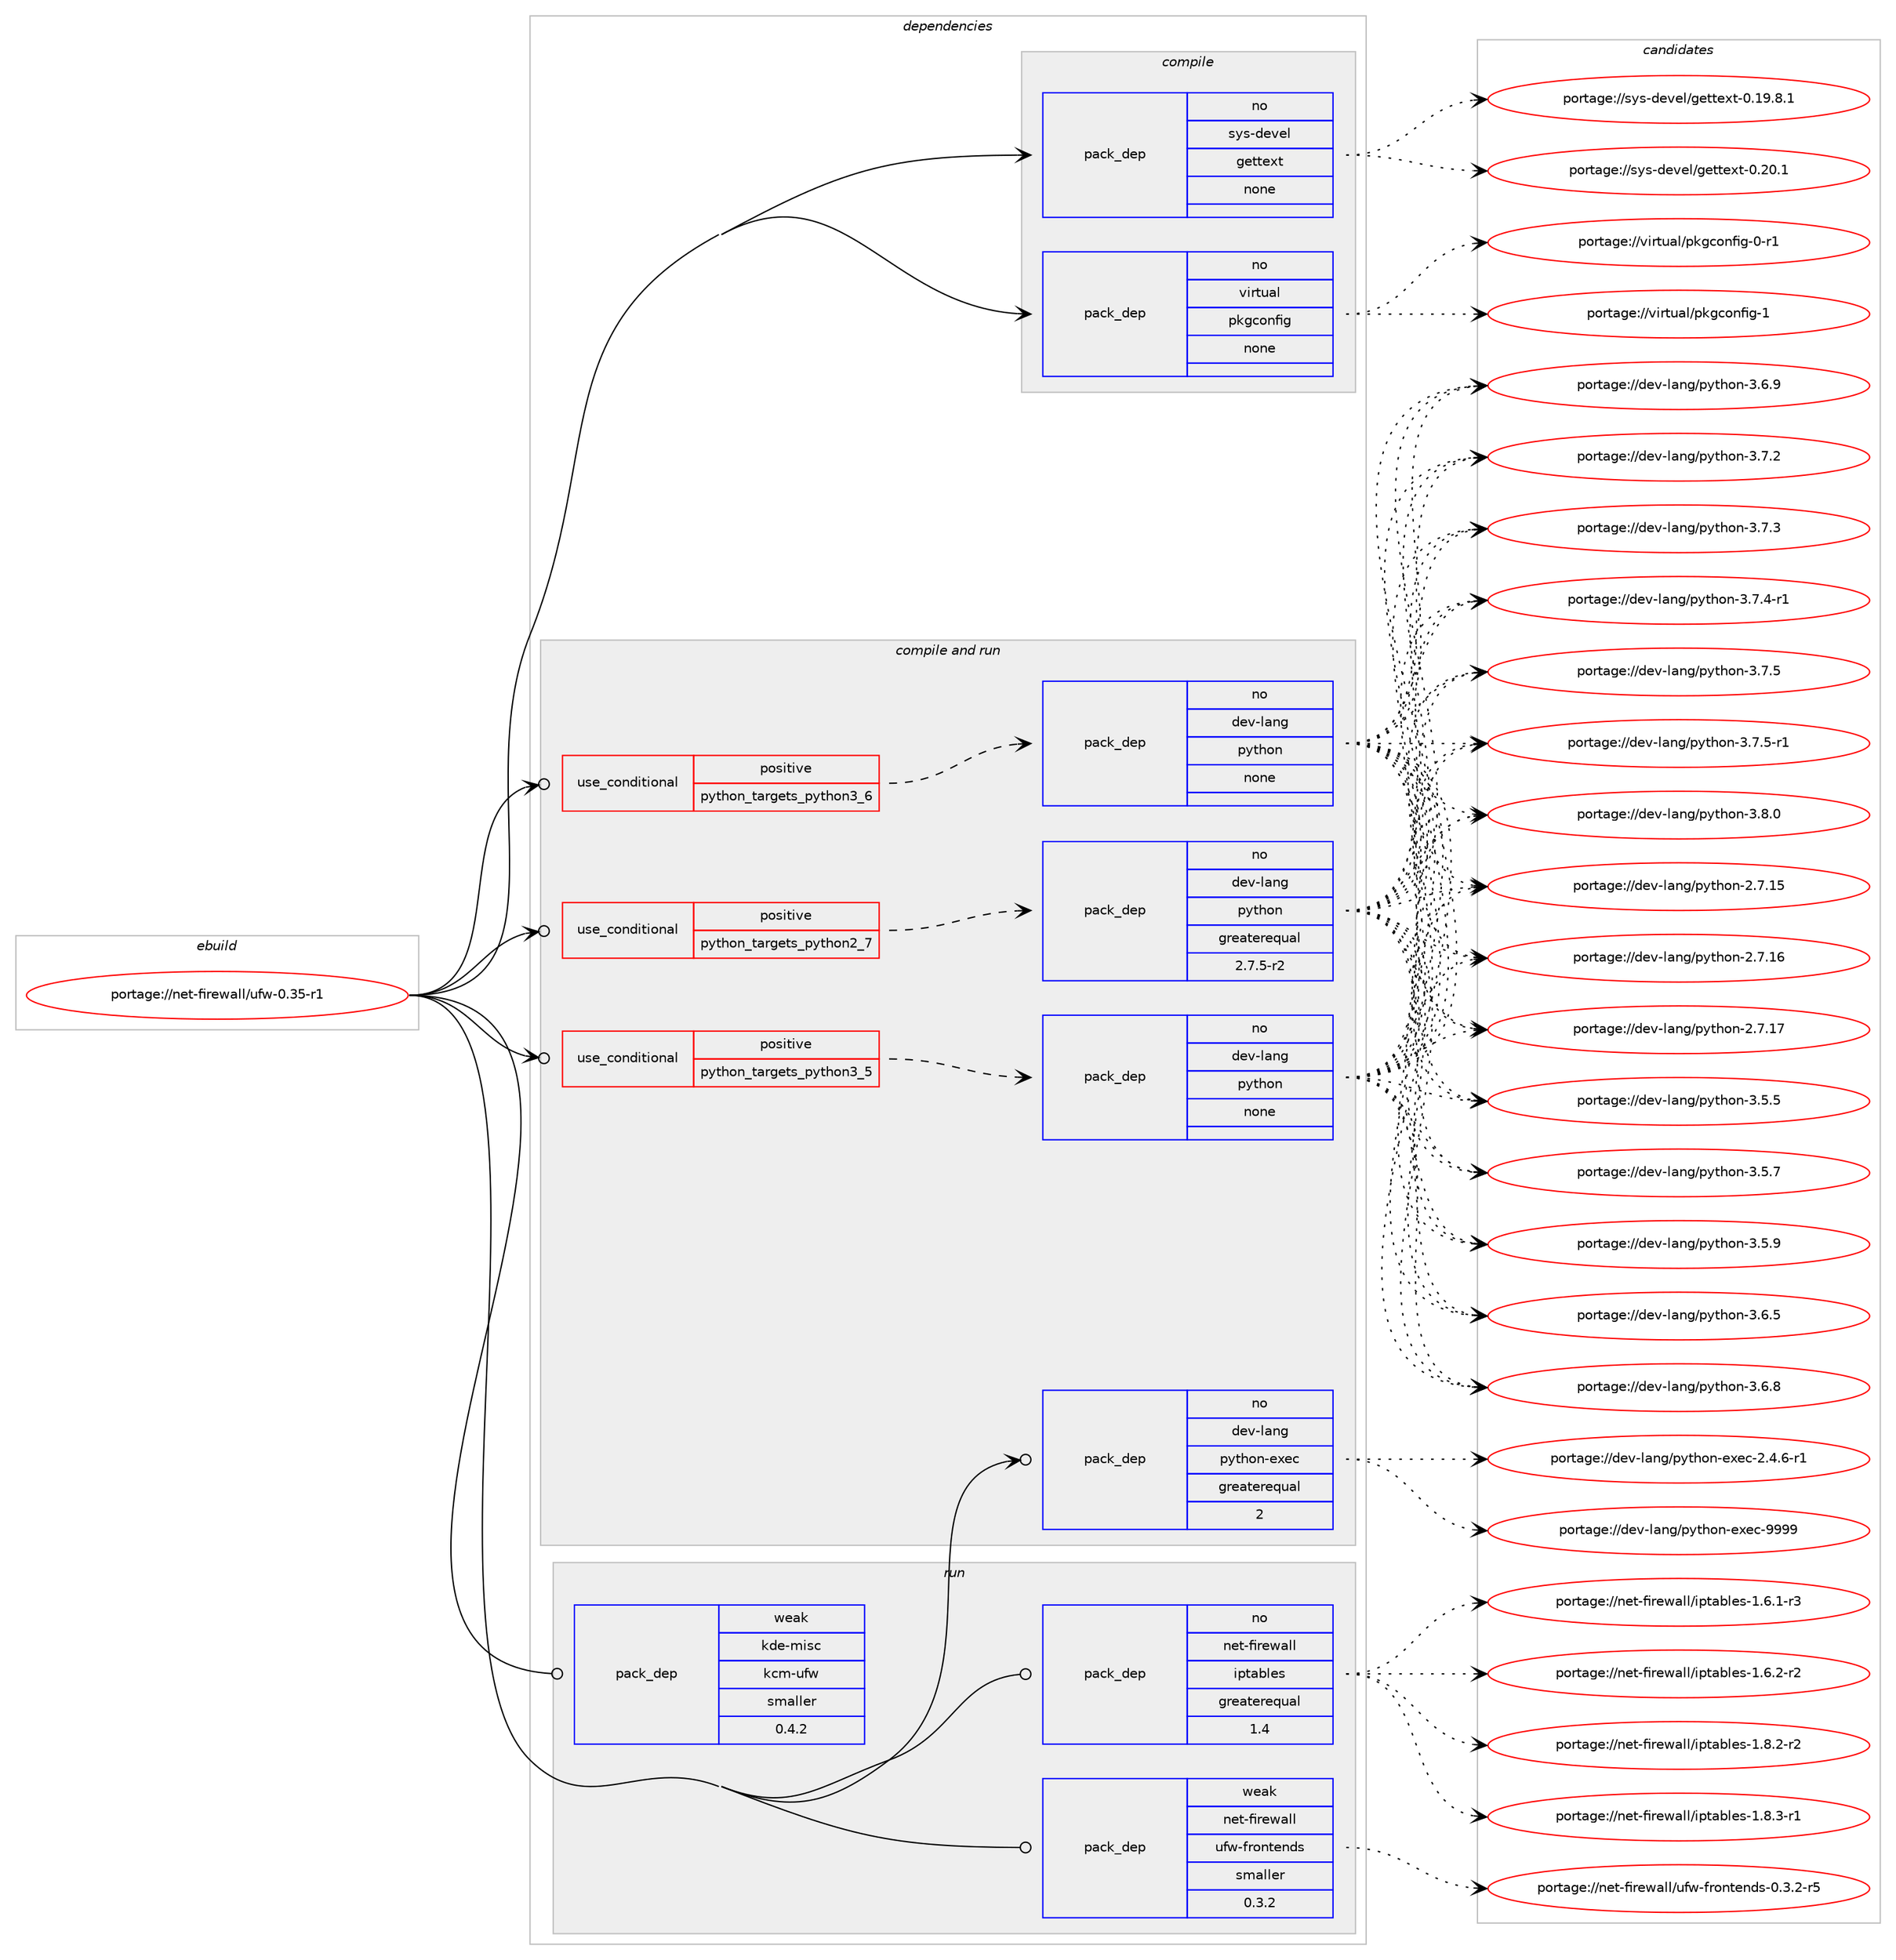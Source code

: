 digraph prolog {

# *************
# Graph options
# *************

newrank=true;
concentrate=true;
compound=true;
graph [rankdir=LR,fontname=Helvetica,fontsize=10,ranksep=1.5];#, ranksep=2.5, nodesep=0.2];
edge  [arrowhead=vee];
node  [fontname=Helvetica,fontsize=10];

# **********
# The ebuild
# **********

subgraph cluster_leftcol {
color=gray;
rank=same;
label=<<i>ebuild</i>>;
id [label="portage://net-firewall/ufw-0.35-r1", color=red, width=4, href="../net-firewall/ufw-0.35-r1.svg"];
}

# ****************
# The dependencies
# ****************

subgraph cluster_midcol {
color=gray;
label=<<i>dependencies</i>>;
subgraph cluster_compile {
fillcolor="#eeeeee";
style=filled;
label=<<i>compile</i>>;
subgraph pack258396 {
dependency352232 [label=<<TABLE BORDER="0" CELLBORDER="1" CELLSPACING="0" CELLPADDING="4" WIDTH="220"><TR><TD ROWSPAN="6" CELLPADDING="30">pack_dep</TD></TR><TR><TD WIDTH="110">no</TD></TR><TR><TD>sys-devel</TD></TR><TR><TD>gettext</TD></TR><TR><TD>none</TD></TR><TR><TD></TD></TR></TABLE>>, shape=none, color=blue];
}
id:e -> dependency352232:w [weight=20,style="solid",arrowhead="vee"];
subgraph pack258397 {
dependency352233 [label=<<TABLE BORDER="0" CELLBORDER="1" CELLSPACING="0" CELLPADDING="4" WIDTH="220"><TR><TD ROWSPAN="6" CELLPADDING="30">pack_dep</TD></TR><TR><TD WIDTH="110">no</TD></TR><TR><TD>virtual</TD></TR><TR><TD>pkgconfig</TD></TR><TR><TD>none</TD></TR><TR><TD></TD></TR></TABLE>>, shape=none, color=blue];
}
id:e -> dependency352233:w [weight=20,style="solid",arrowhead="vee"];
}
subgraph cluster_compileandrun {
fillcolor="#eeeeee";
style=filled;
label=<<i>compile and run</i>>;
subgraph cond88017 {
dependency352234 [label=<<TABLE BORDER="0" CELLBORDER="1" CELLSPACING="0" CELLPADDING="4"><TR><TD ROWSPAN="3" CELLPADDING="10">use_conditional</TD></TR><TR><TD>positive</TD></TR><TR><TD>python_targets_python2_7</TD></TR></TABLE>>, shape=none, color=red];
subgraph pack258398 {
dependency352235 [label=<<TABLE BORDER="0" CELLBORDER="1" CELLSPACING="0" CELLPADDING="4" WIDTH="220"><TR><TD ROWSPAN="6" CELLPADDING="30">pack_dep</TD></TR><TR><TD WIDTH="110">no</TD></TR><TR><TD>dev-lang</TD></TR><TR><TD>python</TD></TR><TR><TD>greaterequal</TD></TR><TR><TD>2.7.5-r2</TD></TR></TABLE>>, shape=none, color=blue];
}
dependency352234:e -> dependency352235:w [weight=20,style="dashed",arrowhead="vee"];
}
id:e -> dependency352234:w [weight=20,style="solid",arrowhead="odotvee"];
subgraph cond88018 {
dependency352236 [label=<<TABLE BORDER="0" CELLBORDER="1" CELLSPACING="0" CELLPADDING="4"><TR><TD ROWSPAN="3" CELLPADDING="10">use_conditional</TD></TR><TR><TD>positive</TD></TR><TR><TD>python_targets_python3_5</TD></TR></TABLE>>, shape=none, color=red];
subgraph pack258399 {
dependency352237 [label=<<TABLE BORDER="0" CELLBORDER="1" CELLSPACING="0" CELLPADDING="4" WIDTH="220"><TR><TD ROWSPAN="6" CELLPADDING="30">pack_dep</TD></TR><TR><TD WIDTH="110">no</TD></TR><TR><TD>dev-lang</TD></TR><TR><TD>python</TD></TR><TR><TD>none</TD></TR><TR><TD></TD></TR></TABLE>>, shape=none, color=blue];
}
dependency352236:e -> dependency352237:w [weight=20,style="dashed",arrowhead="vee"];
}
id:e -> dependency352236:w [weight=20,style="solid",arrowhead="odotvee"];
subgraph cond88019 {
dependency352238 [label=<<TABLE BORDER="0" CELLBORDER="1" CELLSPACING="0" CELLPADDING="4"><TR><TD ROWSPAN="3" CELLPADDING="10">use_conditional</TD></TR><TR><TD>positive</TD></TR><TR><TD>python_targets_python3_6</TD></TR></TABLE>>, shape=none, color=red];
subgraph pack258400 {
dependency352239 [label=<<TABLE BORDER="0" CELLBORDER="1" CELLSPACING="0" CELLPADDING="4" WIDTH="220"><TR><TD ROWSPAN="6" CELLPADDING="30">pack_dep</TD></TR><TR><TD WIDTH="110">no</TD></TR><TR><TD>dev-lang</TD></TR><TR><TD>python</TD></TR><TR><TD>none</TD></TR><TR><TD></TD></TR></TABLE>>, shape=none, color=blue];
}
dependency352238:e -> dependency352239:w [weight=20,style="dashed",arrowhead="vee"];
}
id:e -> dependency352238:w [weight=20,style="solid",arrowhead="odotvee"];
subgraph pack258401 {
dependency352240 [label=<<TABLE BORDER="0" CELLBORDER="1" CELLSPACING="0" CELLPADDING="4" WIDTH="220"><TR><TD ROWSPAN="6" CELLPADDING="30">pack_dep</TD></TR><TR><TD WIDTH="110">no</TD></TR><TR><TD>dev-lang</TD></TR><TR><TD>python-exec</TD></TR><TR><TD>greaterequal</TD></TR><TR><TD>2</TD></TR></TABLE>>, shape=none, color=blue];
}
id:e -> dependency352240:w [weight=20,style="solid",arrowhead="odotvee"];
}
subgraph cluster_run {
fillcolor="#eeeeee";
style=filled;
label=<<i>run</i>>;
subgraph pack258402 {
dependency352241 [label=<<TABLE BORDER="0" CELLBORDER="1" CELLSPACING="0" CELLPADDING="4" WIDTH="220"><TR><TD ROWSPAN="6" CELLPADDING="30">pack_dep</TD></TR><TR><TD WIDTH="110">no</TD></TR><TR><TD>net-firewall</TD></TR><TR><TD>iptables</TD></TR><TR><TD>greaterequal</TD></TR><TR><TD>1.4</TD></TR></TABLE>>, shape=none, color=blue];
}
id:e -> dependency352241:w [weight=20,style="solid",arrowhead="odot"];
subgraph pack258403 {
dependency352242 [label=<<TABLE BORDER="0" CELLBORDER="1" CELLSPACING="0" CELLPADDING="4" WIDTH="220"><TR><TD ROWSPAN="6" CELLPADDING="30">pack_dep</TD></TR><TR><TD WIDTH="110">weak</TD></TR><TR><TD>kde-misc</TD></TR><TR><TD>kcm-ufw</TD></TR><TR><TD>smaller</TD></TR><TR><TD>0.4.2</TD></TR></TABLE>>, shape=none, color=blue];
}
id:e -> dependency352242:w [weight=20,style="solid",arrowhead="odot"];
subgraph pack258404 {
dependency352243 [label=<<TABLE BORDER="0" CELLBORDER="1" CELLSPACING="0" CELLPADDING="4" WIDTH="220"><TR><TD ROWSPAN="6" CELLPADDING="30">pack_dep</TD></TR><TR><TD WIDTH="110">weak</TD></TR><TR><TD>net-firewall</TD></TR><TR><TD>ufw-frontends</TD></TR><TR><TD>smaller</TD></TR><TR><TD>0.3.2</TD></TR></TABLE>>, shape=none, color=blue];
}
id:e -> dependency352243:w [weight=20,style="solid",arrowhead="odot"];
}
}

# **************
# The candidates
# **************

subgraph cluster_choices {
rank=same;
color=gray;
label=<<i>candidates</i>>;

subgraph choice258396 {
color=black;
nodesep=1;
choiceportage1151211154510010111810110847103101116116101120116454846495746564649 [label="portage://sys-devel/gettext-0.19.8.1", color=red, width=4,href="../sys-devel/gettext-0.19.8.1.svg"];
choiceportage115121115451001011181011084710310111611610112011645484650484649 [label="portage://sys-devel/gettext-0.20.1", color=red, width=4,href="../sys-devel/gettext-0.20.1.svg"];
dependency352232:e -> choiceportage1151211154510010111810110847103101116116101120116454846495746564649:w [style=dotted,weight="100"];
dependency352232:e -> choiceportage115121115451001011181011084710310111611610112011645484650484649:w [style=dotted,weight="100"];
}
subgraph choice258397 {
color=black;
nodesep=1;
choiceportage11810511411611797108471121071039911111010210510345484511449 [label="portage://virtual/pkgconfig-0-r1", color=red, width=4,href="../virtual/pkgconfig-0-r1.svg"];
choiceportage1181051141161179710847112107103991111101021051034549 [label="portage://virtual/pkgconfig-1", color=red, width=4,href="../virtual/pkgconfig-1.svg"];
dependency352233:e -> choiceportage11810511411611797108471121071039911111010210510345484511449:w [style=dotted,weight="100"];
dependency352233:e -> choiceportage1181051141161179710847112107103991111101021051034549:w [style=dotted,weight="100"];
}
subgraph choice258398 {
color=black;
nodesep=1;
choiceportage10010111845108971101034711212111610411111045504655464953 [label="portage://dev-lang/python-2.7.15", color=red, width=4,href="../dev-lang/python-2.7.15.svg"];
choiceportage10010111845108971101034711212111610411111045504655464954 [label="portage://dev-lang/python-2.7.16", color=red, width=4,href="../dev-lang/python-2.7.16.svg"];
choiceportage10010111845108971101034711212111610411111045504655464955 [label="portage://dev-lang/python-2.7.17", color=red, width=4,href="../dev-lang/python-2.7.17.svg"];
choiceportage100101118451089711010347112121116104111110455146534653 [label="portage://dev-lang/python-3.5.5", color=red, width=4,href="../dev-lang/python-3.5.5.svg"];
choiceportage100101118451089711010347112121116104111110455146534655 [label="portage://dev-lang/python-3.5.7", color=red, width=4,href="../dev-lang/python-3.5.7.svg"];
choiceportage100101118451089711010347112121116104111110455146534657 [label="portage://dev-lang/python-3.5.9", color=red, width=4,href="../dev-lang/python-3.5.9.svg"];
choiceportage100101118451089711010347112121116104111110455146544653 [label="portage://dev-lang/python-3.6.5", color=red, width=4,href="../dev-lang/python-3.6.5.svg"];
choiceportage100101118451089711010347112121116104111110455146544656 [label="portage://dev-lang/python-3.6.8", color=red, width=4,href="../dev-lang/python-3.6.8.svg"];
choiceportage100101118451089711010347112121116104111110455146544657 [label="portage://dev-lang/python-3.6.9", color=red, width=4,href="../dev-lang/python-3.6.9.svg"];
choiceportage100101118451089711010347112121116104111110455146554650 [label="portage://dev-lang/python-3.7.2", color=red, width=4,href="../dev-lang/python-3.7.2.svg"];
choiceportage100101118451089711010347112121116104111110455146554651 [label="portage://dev-lang/python-3.7.3", color=red, width=4,href="../dev-lang/python-3.7.3.svg"];
choiceportage1001011184510897110103471121211161041111104551465546524511449 [label="portage://dev-lang/python-3.7.4-r1", color=red, width=4,href="../dev-lang/python-3.7.4-r1.svg"];
choiceportage100101118451089711010347112121116104111110455146554653 [label="portage://dev-lang/python-3.7.5", color=red, width=4,href="../dev-lang/python-3.7.5.svg"];
choiceportage1001011184510897110103471121211161041111104551465546534511449 [label="portage://dev-lang/python-3.7.5-r1", color=red, width=4,href="../dev-lang/python-3.7.5-r1.svg"];
choiceportage100101118451089711010347112121116104111110455146564648 [label="portage://dev-lang/python-3.8.0", color=red, width=4,href="../dev-lang/python-3.8.0.svg"];
dependency352235:e -> choiceportage10010111845108971101034711212111610411111045504655464953:w [style=dotted,weight="100"];
dependency352235:e -> choiceportage10010111845108971101034711212111610411111045504655464954:w [style=dotted,weight="100"];
dependency352235:e -> choiceportage10010111845108971101034711212111610411111045504655464955:w [style=dotted,weight="100"];
dependency352235:e -> choiceportage100101118451089711010347112121116104111110455146534653:w [style=dotted,weight="100"];
dependency352235:e -> choiceportage100101118451089711010347112121116104111110455146534655:w [style=dotted,weight="100"];
dependency352235:e -> choiceportage100101118451089711010347112121116104111110455146534657:w [style=dotted,weight="100"];
dependency352235:e -> choiceportage100101118451089711010347112121116104111110455146544653:w [style=dotted,weight="100"];
dependency352235:e -> choiceportage100101118451089711010347112121116104111110455146544656:w [style=dotted,weight="100"];
dependency352235:e -> choiceportage100101118451089711010347112121116104111110455146544657:w [style=dotted,weight="100"];
dependency352235:e -> choiceportage100101118451089711010347112121116104111110455146554650:w [style=dotted,weight="100"];
dependency352235:e -> choiceportage100101118451089711010347112121116104111110455146554651:w [style=dotted,weight="100"];
dependency352235:e -> choiceportage1001011184510897110103471121211161041111104551465546524511449:w [style=dotted,weight="100"];
dependency352235:e -> choiceportage100101118451089711010347112121116104111110455146554653:w [style=dotted,weight="100"];
dependency352235:e -> choiceportage1001011184510897110103471121211161041111104551465546534511449:w [style=dotted,weight="100"];
dependency352235:e -> choiceportage100101118451089711010347112121116104111110455146564648:w [style=dotted,weight="100"];
}
subgraph choice258399 {
color=black;
nodesep=1;
choiceportage10010111845108971101034711212111610411111045504655464953 [label="portage://dev-lang/python-2.7.15", color=red, width=4,href="../dev-lang/python-2.7.15.svg"];
choiceportage10010111845108971101034711212111610411111045504655464954 [label="portage://dev-lang/python-2.7.16", color=red, width=4,href="../dev-lang/python-2.7.16.svg"];
choiceportage10010111845108971101034711212111610411111045504655464955 [label="portage://dev-lang/python-2.7.17", color=red, width=4,href="../dev-lang/python-2.7.17.svg"];
choiceportage100101118451089711010347112121116104111110455146534653 [label="portage://dev-lang/python-3.5.5", color=red, width=4,href="../dev-lang/python-3.5.5.svg"];
choiceportage100101118451089711010347112121116104111110455146534655 [label="portage://dev-lang/python-3.5.7", color=red, width=4,href="../dev-lang/python-3.5.7.svg"];
choiceportage100101118451089711010347112121116104111110455146534657 [label="portage://dev-lang/python-3.5.9", color=red, width=4,href="../dev-lang/python-3.5.9.svg"];
choiceportage100101118451089711010347112121116104111110455146544653 [label="portage://dev-lang/python-3.6.5", color=red, width=4,href="../dev-lang/python-3.6.5.svg"];
choiceportage100101118451089711010347112121116104111110455146544656 [label="portage://dev-lang/python-3.6.8", color=red, width=4,href="../dev-lang/python-3.6.8.svg"];
choiceportage100101118451089711010347112121116104111110455146544657 [label="portage://dev-lang/python-3.6.9", color=red, width=4,href="../dev-lang/python-3.6.9.svg"];
choiceportage100101118451089711010347112121116104111110455146554650 [label="portage://dev-lang/python-3.7.2", color=red, width=4,href="../dev-lang/python-3.7.2.svg"];
choiceportage100101118451089711010347112121116104111110455146554651 [label="portage://dev-lang/python-3.7.3", color=red, width=4,href="../dev-lang/python-3.7.3.svg"];
choiceportage1001011184510897110103471121211161041111104551465546524511449 [label="portage://dev-lang/python-3.7.4-r1", color=red, width=4,href="../dev-lang/python-3.7.4-r1.svg"];
choiceportage100101118451089711010347112121116104111110455146554653 [label="portage://dev-lang/python-3.7.5", color=red, width=4,href="../dev-lang/python-3.7.5.svg"];
choiceportage1001011184510897110103471121211161041111104551465546534511449 [label="portage://dev-lang/python-3.7.5-r1", color=red, width=4,href="../dev-lang/python-3.7.5-r1.svg"];
choiceportage100101118451089711010347112121116104111110455146564648 [label="portage://dev-lang/python-3.8.0", color=red, width=4,href="../dev-lang/python-3.8.0.svg"];
dependency352237:e -> choiceportage10010111845108971101034711212111610411111045504655464953:w [style=dotted,weight="100"];
dependency352237:e -> choiceportage10010111845108971101034711212111610411111045504655464954:w [style=dotted,weight="100"];
dependency352237:e -> choiceportage10010111845108971101034711212111610411111045504655464955:w [style=dotted,weight="100"];
dependency352237:e -> choiceportage100101118451089711010347112121116104111110455146534653:w [style=dotted,weight="100"];
dependency352237:e -> choiceportage100101118451089711010347112121116104111110455146534655:w [style=dotted,weight="100"];
dependency352237:e -> choiceportage100101118451089711010347112121116104111110455146534657:w [style=dotted,weight="100"];
dependency352237:e -> choiceportage100101118451089711010347112121116104111110455146544653:w [style=dotted,weight="100"];
dependency352237:e -> choiceportage100101118451089711010347112121116104111110455146544656:w [style=dotted,weight="100"];
dependency352237:e -> choiceportage100101118451089711010347112121116104111110455146544657:w [style=dotted,weight="100"];
dependency352237:e -> choiceportage100101118451089711010347112121116104111110455146554650:w [style=dotted,weight="100"];
dependency352237:e -> choiceportage100101118451089711010347112121116104111110455146554651:w [style=dotted,weight="100"];
dependency352237:e -> choiceportage1001011184510897110103471121211161041111104551465546524511449:w [style=dotted,weight="100"];
dependency352237:e -> choiceportage100101118451089711010347112121116104111110455146554653:w [style=dotted,weight="100"];
dependency352237:e -> choiceportage1001011184510897110103471121211161041111104551465546534511449:w [style=dotted,weight="100"];
dependency352237:e -> choiceportage100101118451089711010347112121116104111110455146564648:w [style=dotted,weight="100"];
}
subgraph choice258400 {
color=black;
nodesep=1;
choiceportage10010111845108971101034711212111610411111045504655464953 [label="portage://dev-lang/python-2.7.15", color=red, width=4,href="../dev-lang/python-2.7.15.svg"];
choiceportage10010111845108971101034711212111610411111045504655464954 [label="portage://dev-lang/python-2.7.16", color=red, width=4,href="../dev-lang/python-2.7.16.svg"];
choiceportage10010111845108971101034711212111610411111045504655464955 [label="portage://dev-lang/python-2.7.17", color=red, width=4,href="../dev-lang/python-2.7.17.svg"];
choiceportage100101118451089711010347112121116104111110455146534653 [label="portage://dev-lang/python-3.5.5", color=red, width=4,href="../dev-lang/python-3.5.5.svg"];
choiceportage100101118451089711010347112121116104111110455146534655 [label="portage://dev-lang/python-3.5.7", color=red, width=4,href="../dev-lang/python-3.5.7.svg"];
choiceportage100101118451089711010347112121116104111110455146534657 [label="portage://dev-lang/python-3.5.9", color=red, width=4,href="../dev-lang/python-3.5.9.svg"];
choiceportage100101118451089711010347112121116104111110455146544653 [label="portage://dev-lang/python-3.6.5", color=red, width=4,href="../dev-lang/python-3.6.5.svg"];
choiceportage100101118451089711010347112121116104111110455146544656 [label="portage://dev-lang/python-3.6.8", color=red, width=4,href="../dev-lang/python-3.6.8.svg"];
choiceportage100101118451089711010347112121116104111110455146544657 [label="portage://dev-lang/python-3.6.9", color=red, width=4,href="../dev-lang/python-3.6.9.svg"];
choiceportage100101118451089711010347112121116104111110455146554650 [label="portage://dev-lang/python-3.7.2", color=red, width=4,href="../dev-lang/python-3.7.2.svg"];
choiceportage100101118451089711010347112121116104111110455146554651 [label="portage://dev-lang/python-3.7.3", color=red, width=4,href="../dev-lang/python-3.7.3.svg"];
choiceportage1001011184510897110103471121211161041111104551465546524511449 [label="portage://dev-lang/python-3.7.4-r1", color=red, width=4,href="../dev-lang/python-3.7.4-r1.svg"];
choiceportage100101118451089711010347112121116104111110455146554653 [label="portage://dev-lang/python-3.7.5", color=red, width=4,href="../dev-lang/python-3.7.5.svg"];
choiceportage1001011184510897110103471121211161041111104551465546534511449 [label="portage://dev-lang/python-3.7.5-r1", color=red, width=4,href="../dev-lang/python-3.7.5-r1.svg"];
choiceportage100101118451089711010347112121116104111110455146564648 [label="portage://dev-lang/python-3.8.0", color=red, width=4,href="../dev-lang/python-3.8.0.svg"];
dependency352239:e -> choiceportage10010111845108971101034711212111610411111045504655464953:w [style=dotted,weight="100"];
dependency352239:e -> choiceportage10010111845108971101034711212111610411111045504655464954:w [style=dotted,weight="100"];
dependency352239:e -> choiceportage10010111845108971101034711212111610411111045504655464955:w [style=dotted,weight="100"];
dependency352239:e -> choiceportage100101118451089711010347112121116104111110455146534653:w [style=dotted,weight="100"];
dependency352239:e -> choiceportage100101118451089711010347112121116104111110455146534655:w [style=dotted,weight="100"];
dependency352239:e -> choiceportage100101118451089711010347112121116104111110455146534657:w [style=dotted,weight="100"];
dependency352239:e -> choiceportage100101118451089711010347112121116104111110455146544653:w [style=dotted,weight="100"];
dependency352239:e -> choiceportage100101118451089711010347112121116104111110455146544656:w [style=dotted,weight="100"];
dependency352239:e -> choiceportage100101118451089711010347112121116104111110455146544657:w [style=dotted,weight="100"];
dependency352239:e -> choiceportage100101118451089711010347112121116104111110455146554650:w [style=dotted,weight="100"];
dependency352239:e -> choiceportage100101118451089711010347112121116104111110455146554651:w [style=dotted,weight="100"];
dependency352239:e -> choiceportage1001011184510897110103471121211161041111104551465546524511449:w [style=dotted,weight="100"];
dependency352239:e -> choiceportage100101118451089711010347112121116104111110455146554653:w [style=dotted,weight="100"];
dependency352239:e -> choiceportage1001011184510897110103471121211161041111104551465546534511449:w [style=dotted,weight="100"];
dependency352239:e -> choiceportage100101118451089711010347112121116104111110455146564648:w [style=dotted,weight="100"];
}
subgraph choice258401 {
color=black;
nodesep=1;
choiceportage10010111845108971101034711212111610411111045101120101994550465246544511449 [label="portage://dev-lang/python-exec-2.4.6-r1", color=red, width=4,href="../dev-lang/python-exec-2.4.6-r1.svg"];
choiceportage10010111845108971101034711212111610411111045101120101994557575757 [label="portage://dev-lang/python-exec-9999", color=red, width=4,href="../dev-lang/python-exec-9999.svg"];
dependency352240:e -> choiceportage10010111845108971101034711212111610411111045101120101994550465246544511449:w [style=dotted,weight="100"];
dependency352240:e -> choiceportage10010111845108971101034711212111610411111045101120101994557575757:w [style=dotted,weight="100"];
}
subgraph choice258402 {
color=black;
nodesep=1;
choiceportage11010111645102105114101119971081084710511211697981081011154549465446494511451 [label="portage://net-firewall/iptables-1.6.1-r3", color=red, width=4,href="../net-firewall/iptables-1.6.1-r3.svg"];
choiceportage11010111645102105114101119971081084710511211697981081011154549465446504511450 [label="portage://net-firewall/iptables-1.6.2-r2", color=red, width=4,href="../net-firewall/iptables-1.6.2-r2.svg"];
choiceportage11010111645102105114101119971081084710511211697981081011154549465646504511450 [label="portage://net-firewall/iptables-1.8.2-r2", color=red, width=4,href="../net-firewall/iptables-1.8.2-r2.svg"];
choiceportage11010111645102105114101119971081084710511211697981081011154549465646514511449 [label="portage://net-firewall/iptables-1.8.3-r1", color=red, width=4,href="../net-firewall/iptables-1.8.3-r1.svg"];
dependency352241:e -> choiceportage11010111645102105114101119971081084710511211697981081011154549465446494511451:w [style=dotted,weight="100"];
dependency352241:e -> choiceportage11010111645102105114101119971081084710511211697981081011154549465446504511450:w [style=dotted,weight="100"];
dependency352241:e -> choiceportage11010111645102105114101119971081084710511211697981081011154549465646504511450:w [style=dotted,weight="100"];
dependency352241:e -> choiceportage11010111645102105114101119971081084710511211697981081011154549465646514511449:w [style=dotted,weight="100"];
}
subgraph choice258403 {
color=black;
nodesep=1;
}
subgraph choice258404 {
color=black;
nodesep=1;
choiceportage110101116451021051141011199710810847117102119451021141111101161011101001154548465146504511453 [label="portage://net-firewall/ufw-frontends-0.3.2-r5", color=red, width=4,href="../net-firewall/ufw-frontends-0.3.2-r5.svg"];
dependency352243:e -> choiceportage110101116451021051141011199710810847117102119451021141111101161011101001154548465146504511453:w [style=dotted,weight="100"];
}
}

}
